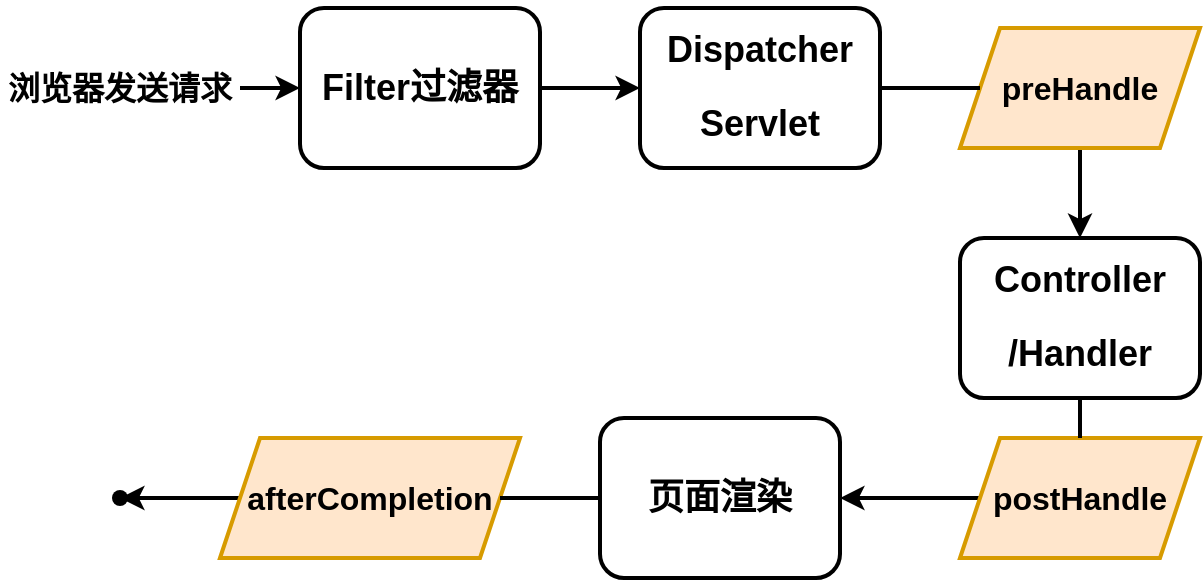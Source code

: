 <mxfile version="15.6.8" type="github">
  <diagram id="872SnMR_sIIrWzkA_kDb" name="Page-1">
    <mxGraphModel dx="1422" dy="761" grid="1" gridSize="10" guides="1" tooltips="1" connect="1" arrows="1" fold="1" page="1" pageScale="1" pageWidth="827" pageHeight="1169" math="0" shadow="0">
      <root>
        <mxCell id="0" />
        <mxCell id="1" parent="0" />
        <mxCell id="MEt8w6RKu49kK2e34rgc-5" value="" style="edgeStyle=orthogonalEdgeStyle;rounded=0;orthogonalLoop=1;jettySize=auto;html=1;fontFamily=Helvetica;fontSize=16;strokeWidth=2;verticalAlign=bottom;" parent="1" source="MEt8w6RKu49kK2e34rgc-1" target="MEt8w6RKu49kK2e34rgc-4" edge="1">
          <mxGeometry relative="1" as="geometry" />
        </mxCell>
        <mxCell id="MEt8w6RKu49kK2e34rgc-1" value="&lt;h2&gt;&lt;b&gt;Filter过滤器&lt;/b&gt;&lt;/h2&gt;" style="rounded=1;whiteSpace=wrap;html=1;strokeWidth=2;" parent="1" vertex="1">
          <mxGeometry x="250" y="25" width="120" height="80" as="geometry" />
        </mxCell>
        <mxCell id="MEt8w6RKu49kK2e34rgc-3" value="" style="edgeStyle=orthogonalEdgeStyle;rounded=0;orthogonalLoop=1;jettySize=auto;html=1;fontFamily=Helvetica;fontSize=16;verticalAlign=bottom;fontStyle=1;spacing=4;strokeWidth=2;" parent="1" source="MEt8w6RKu49kK2e34rgc-2" target="MEt8w6RKu49kK2e34rgc-1" edge="1">
          <mxGeometry relative="1" as="geometry" />
        </mxCell>
        <mxCell id="MEt8w6RKu49kK2e34rgc-2" value="浏览器发送请求" style="text;html=1;strokeColor=none;fillColor=none;align=center;verticalAlign=middle;whiteSpace=wrap;rounded=0;strokeWidth=2;fontFamily=Helvetica;fontStyle=1;fontSize=16;" parent="1" vertex="1">
          <mxGeometry x="100" y="50" width="120" height="30" as="geometry" />
        </mxCell>
        <mxCell id="MEt8w6RKu49kK2e34rgc-7" value="" style="edgeStyle=orthogonalEdgeStyle;rounded=0;orthogonalLoop=1;jettySize=auto;html=1;fontFamily=Helvetica;fontSize=16;strokeWidth=2;verticalAlign=bottom;startArrow=none;" parent="1" source="MEt8w6RKu49kK2e34rgc-8" target="MEt8w6RKu49kK2e34rgc-6" edge="1">
          <mxGeometry relative="1" as="geometry" />
        </mxCell>
        <mxCell id="MEt8w6RKu49kK2e34rgc-4" value="&lt;h2&gt;&lt;b&gt;Dispatcher&lt;/b&gt;&lt;/h2&gt;&lt;h2&gt;&lt;b&gt;Servlet&lt;/b&gt;&lt;/h2&gt;" style="rounded=1;whiteSpace=wrap;html=1;strokeWidth=2;" parent="1" vertex="1">
          <mxGeometry x="420" y="25" width="120" height="80" as="geometry" />
        </mxCell>
        <mxCell id="MEt8w6RKu49kK2e34rgc-6" value="&lt;h2&gt;Controller&lt;/h2&gt;&lt;h2&gt;/Handler&lt;/h2&gt;" style="rounded=1;whiteSpace=wrap;html=1;strokeWidth=2;" parent="1" vertex="1">
          <mxGeometry x="580" y="140" width="120" height="80" as="geometry" />
        </mxCell>
        <mxCell id="MEt8w6RKu49kK2e34rgc-19" value="" style="edgeStyle=orthogonalEdgeStyle;rounded=0;orthogonalLoop=1;jettySize=auto;html=1;fontFamily=Helvetica;fontSize=16;strokeWidth=2;verticalAlign=bottom;startArrow=none;" parent="1" source="MEt8w6RKu49kK2e34rgc-15" target="MEt8w6RKu49kK2e34rgc-18" edge="1">
          <mxGeometry relative="1" as="geometry" />
        </mxCell>
        <mxCell id="MEt8w6RKu49kK2e34rgc-11" value="&lt;h2&gt;页面渲染&lt;/h2&gt;" style="rounded=1;whiteSpace=wrap;html=1;strokeWidth=2;" parent="1" vertex="1">
          <mxGeometry x="400" y="230" width="120" height="80" as="geometry" />
        </mxCell>
        <mxCell id="MEt8w6RKu49kK2e34rgc-8" value="&lt;b&gt;preHandle&lt;/b&gt;" style="shape=parallelogram;perimeter=parallelogramPerimeter;whiteSpace=wrap;html=1;fixedSize=1;fontFamily=Helvetica;fontSize=16;strokeWidth=2;fillColor=#ffe6cc;strokeColor=#d79b00;" parent="1" vertex="1">
          <mxGeometry x="580" y="35" width="120" height="60" as="geometry" />
        </mxCell>
        <mxCell id="MEt8w6RKu49kK2e34rgc-17" value="" style="edgeStyle=orthogonalEdgeStyle;rounded=0;orthogonalLoop=1;jettySize=auto;html=1;fontFamily=Helvetica;fontSize=16;strokeWidth=2;verticalAlign=bottom;endArrow=none;" parent="1" source="MEt8w6RKu49kK2e34rgc-4" target="MEt8w6RKu49kK2e34rgc-8" edge="1">
          <mxGeometry relative="1" as="geometry">
            <mxPoint x="480" y="105" as="sourcePoint" />
            <mxPoint x="480" y="210" as="targetPoint" />
          </mxGeometry>
        </mxCell>
        <mxCell id="MEt8w6RKu49kK2e34rgc-18" value="" style="shape=waypoint;size=6;pointerEvents=1;points=[];fillColor=#ffffff;resizable=0;rotatable=0;perimeter=centerPerimeter;snapToPoint=1;rounded=1;strokeWidth=2;" parent="1" vertex="1">
          <mxGeometry x="140" y="250" width="40" height="40" as="geometry" />
        </mxCell>
        <mxCell id="MEt8w6RKu49kK2e34rgc-15" value="&lt;b&gt;afterCompletion&lt;/b&gt;" style="shape=parallelogram;perimeter=parallelogramPerimeter;whiteSpace=wrap;html=1;fixedSize=1;fontFamily=Helvetica;fontSize=16;strokeWidth=2;fillColor=#ffe6cc;strokeColor=#d79b00;" parent="1" vertex="1">
          <mxGeometry x="210" y="240" width="150" height="60" as="geometry" />
        </mxCell>
        <mxCell id="MEt8w6RKu49kK2e34rgc-20" value="" style="edgeStyle=orthogonalEdgeStyle;rounded=0;orthogonalLoop=1;jettySize=auto;html=1;fontFamily=Helvetica;fontSize=16;strokeWidth=2;verticalAlign=bottom;endArrow=none;" parent="1" source="MEt8w6RKu49kK2e34rgc-11" target="MEt8w6RKu49kK2e34rgc-15" edge="1">
          <mxGeometry relative="1" as="geometry">
            <mxPoint x="480" y="470" as="sourcePoint" />
            <mxPoint x="480" y="590" as="targetPoint" />
          </mxGeometry>
        </mxCell>
        <mxCell id="MEt8w6RKu49kK2e34rgc-22" value="" style="edgeStyle=orthogonalEdgeStyle;rounded=0;orthogonalLoop=1;jettySize=auto;html=1;fontFamily=Helvetica;fontSize=16;strokeWidth=2;verticalAlign=bottom;" parent="1" source="MEt8w6RKu49kK2e34rgc-12" target="MEt8w6RKu49kK2e34rgc-11" edge="1">
          <mxGeometry relative="1" as="geometry" />
        </mxCell>
        <mxCell id="MEt8w6RKu49kK2e34rgc-12" value="&lt;b&gt;postHandle&lt;/b&gt;" style="shape=parallelogram;perimeter=parallelogramPerimeter;whiteSpace=wrap;html=1;fixedSize=1;fontFamily=Helvetica;fontSize=16;strokeWidth=2;fillColor=#ffe6cc;strokeColor=#d79b00;" parent="1" vertex="1">
          <mxGeometry x="580" y="240" width="120" height="60" as="geometry" />
        </mxCell>
        <mxCell id="MEt8w6RKu49kK2e34rgc-21" value="" style="edgeStyle=orthogonalEdgeStyle;rounded=0;orthogonalLoop=1;jettySize=auto;html=1;fontFamily=Helvetica;fontSize=16;strokeWidth=2;verticalAlign=bottom;entryX=0.5;entryY=0;entryDx=0;entryDy=0;endArrow=none;" parent="1" source="MEt8w6RKu49kK2e34rgc-6" target="MEt8w6RKu49kK2e34rgc-12" edge="1">
          <mxGeometry relative="1" as="geometry">
            <mxPoint x="640" y="220" as="sourcePoint" />
            <mxPoint x="640" y="350" as="targetPoint" />
          </mxGeometry>
        </mxCell>
      </root>
    </mxGraphModel>
  </diagram>
</mxfile>
